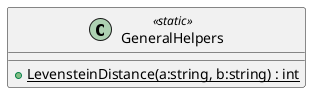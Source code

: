 @startuml
class GeneralHelpers <<static>> {
    + {static} LevensteinDistance(a:string, b:string) : int
}
@enduml
